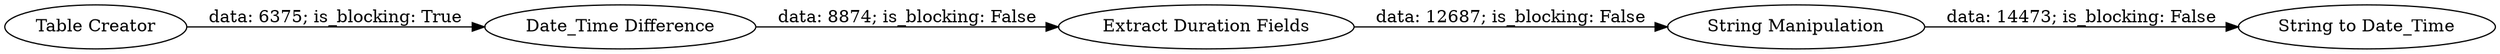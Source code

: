 digraph {
	"-3235709413321726197_6" [label="Extract Duration Fields"]
	"-3235709413321726197_8" [label="String to Date_Time"]
	"-3235709413321726197_7" [label="String Manipulation"]
	"-3235709413321726197_1" [label="Table Creator"]
	"-3235709413321726197_2" [label="Date_Time Difference"]
	"-3235709413321726197_7" -> "-3235709413321726197_8" [label="data: 14473; is_blocking: False"]
	"-3235709413321726197_6" -> "-3235709413321726197_7" [label="data: 12687; is_blocking: False"]
	"-3235709413321726197_2" -> "-3235709413321726197_6" [label="data: 8874; is_blocking: False"]
	"-3235709413321726197_1" -> "-3235709413321726197_2" [label="data: 6375; is_blocking: True"]
	rankdir=LR
}
